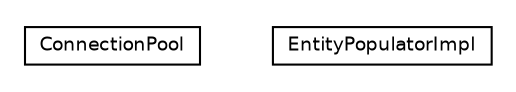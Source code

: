 #!/usr/local/bin/dot
#
# Class diagram 
# Generated by UMLGraph version R5_6 (http://www.umlgraph.org/)
#

digraph G {
	edge [fontname="Helvetica",fontsize=10,labelfontname="Helvetica",labelfontsize=10];
	node [fontname="Helvetica",fontsize=10,shape=plaintext];
	nodesep=0.25;
	ranksep=0.5;
	// net.ljcomputing.sr.persistence.impl.ConnectionPool
	c19 [label=<<table title="net.ljcomputing.sr.persistence.impl.ConnectionPool" border="0" cellborder="1" cellspacing="0" cellpadding="2" port="p" href="./ConnectionPool.html">
		<tr><td><table border="0" cellspacing="0" cellpadding="1">
<tr><td align="center" balign="center"> ConnectionPool </td></tr>
		</table></td></tr>
		</table>>, URL="./ConnectionPool.html", fontname="Helvetica", fontcolor="black", fontsize=9.0];
	// net.ljcomputing.sr.persistence.impl.EntityPopulatorImpl
	c20 [label=<<table title="net.ljcomputing.sr.persistence.impl.EntityPopulatorImpl" border="0" cellborder="1" cellspacing="0" cellpadding="2" port="p" href="./EntityPopulatorImpl.html">
		<tr><td><table border="0" cellspacing="0" cellpadding="1">
<tr><td align="center" balign="center"> EntityPopulatorImpl </td></tr>
		</table></td></tr>
		</table>>, URL="./EntityPopulatorImpl.html", fontname="Helvetica", fontcolor="black", fontsize=9.0];
}

